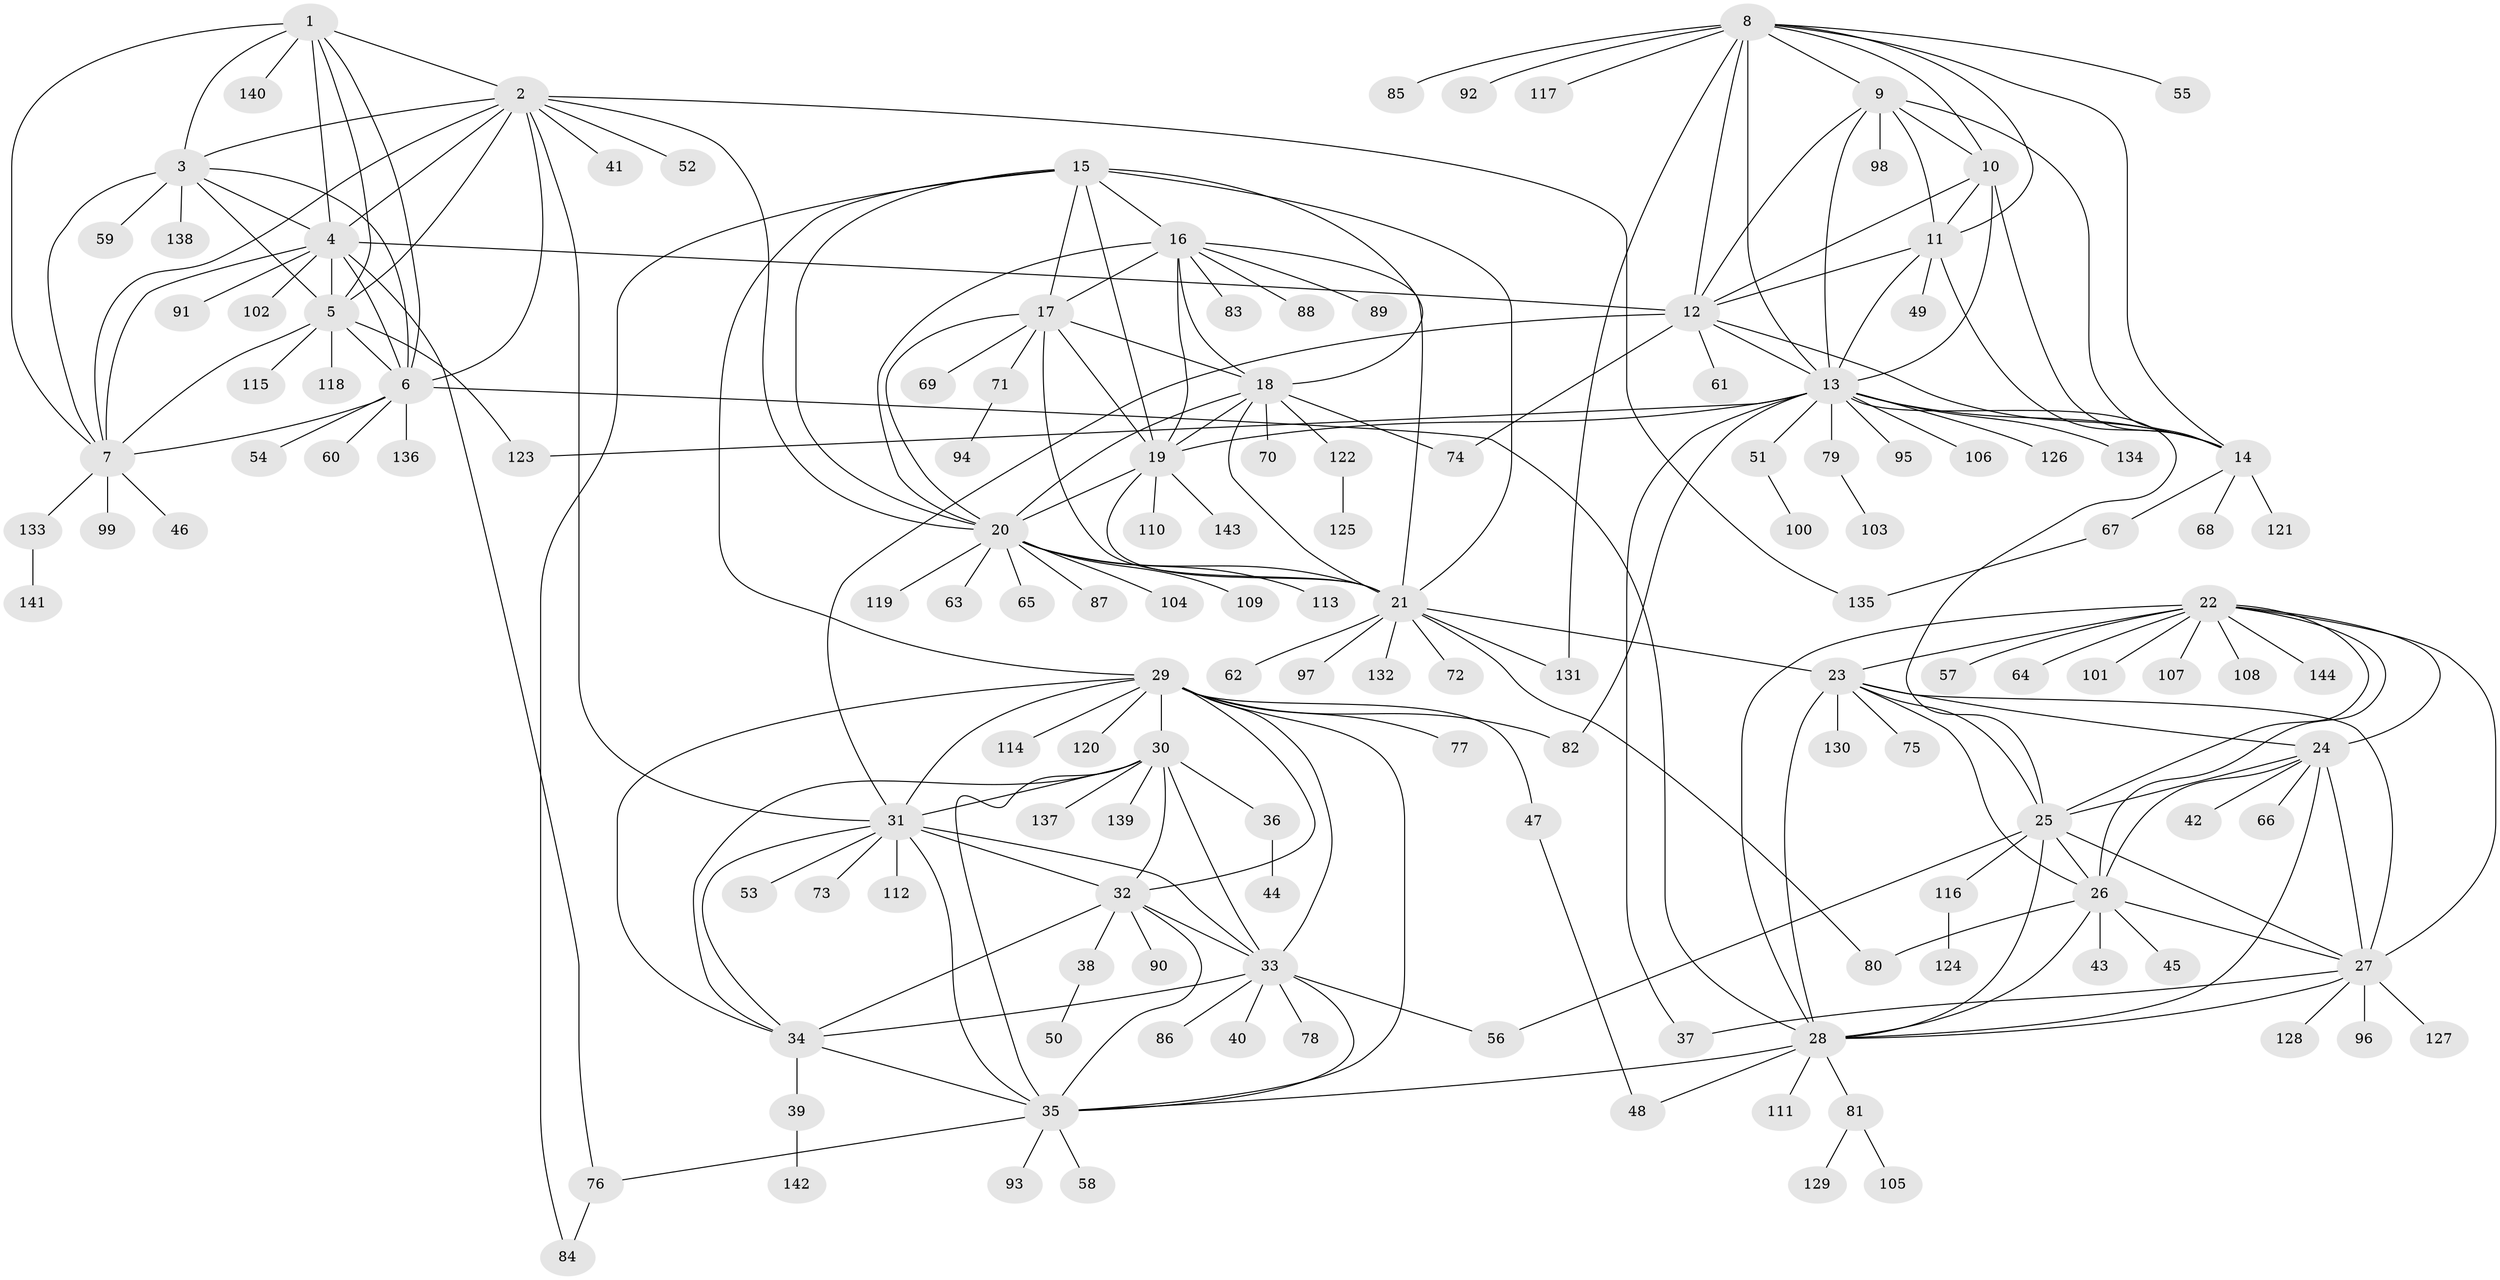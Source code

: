 // coarse degree distribution, {4: 0.027777777777777776, 3: 0.013888888888888888, 6: 0.013888888888888888, 5: 0.013888888888888888, 10: 0.013888888888888888, 11: 0.013888888888888888, 1: 0.8194444444444444, 14: 0.027777777777777776, 12: 0.013888888888888888, 13: 0.013888888888888888, 9: 0.013888888888888888, 2: 0.013888888888888888}
// Generated by graph-tools (version 1.1) at 2025/58/03/04/25 21:58:58]
// undirected, 144 vertices, 235 edges
graph export_dot {
graph [start="1"]
  node [color=gray90,style=filled];
  1;
  2;
  3;
  4;
  5;
  6;
  7;
  8;
  9;
  10;
  11;
  12;
  13;
  14;
  15;
  16;
  17;
  18;
  19;
  20;
  21;
  22;
  23;
  24;
  25;
  26;
  27;
  28;
  29;
  30;
  31;
  32;
  33;
  34;
  35;
  36;
  37;
  38;
  39;
  40;
  41;
  42;
  43;
  44;
  45;
  46;
  47;
  48;
  49;
  50;
  51;
  52;
  53;
  54;
  55;
  56;
  57;
  58;
  59;
  60;
  61;
  62;
  63;
  64;
  65;
  66;
  67;
  68;
  69;
  70;
  71;
  72;
  73;
  74;
  75;
  76;
  77;
  78;
  79;
  80;
  81;
  82;
  83;
  84;
  85;
  86;
  87;
  88;
  89;
  90;
  91;
  92;
  93;
  94;
  95;
  96;
  97;
  98;
  99;
  100;
  101;
  102;
  103;
  104;
  105;
  106;
  107;
  108;
  109;
  110;
  111;
  112;
  113;
  114;
  115;
  116;
  117;
  118;
  119;
  120;
  121;
  122;
  123;
  124;
  125;
  126;
  127;
  128;
  129;
  130;
  131;
  132;
  133;
  134;
  135;
  136;
  137;
  138;
  139;
  140;
  141;
  142;
  143;
  144;
  1 -- 2;
  1 -- 3;
  1 -- 4;
  1 -- 5;
  1 -- 6;
  1 -- 7;
  1 -- 140;
  2 -- 3;
  2 -- 4;
  2 -- 5;
  2 -- 6;
  2 -- 7;
  2 -- 20;
  2 -- 31;
  2 -- 41;
  2 -- 52;
  2 -- 135;
  3 -- 4;
  3 -- 5;
  3 -- 6;
  3 -- 7;
  3 -- 59;
  3 -- 138;
  4 -- 5;
  4 -- 6;
  4 -- 7;
  4 -- 12;
  4 -- 76;
  4 -- 91;
  4 -- 102;
  5 -- 6;
  5 -- 7;
  5 -- 115;
  5 -- 118;
  5 -- 123;
  6 -- 7;
  6 -- 28;
  6 -- 54;
  6 -- 60;
  6 -- 136;
  7 -- 46;
  7 -- 99;
  7 -- 133;
  8 -- 9;
  8 -- 10;
  8 -- 11;
  8 -- 12;
  8 -- 13;
  8 -- 14;
  8 -- 55;
  8 -- 85;
  8 -- 92;
  8 -- 117;
  8 -- 131;
  9 -- 10;
  9 -- 11;
  9 -- 12;
  9 -- 13;
  9 -- 14;
  9 -- 98;
  10 -- 11;
  10 -- 12;
  10 -- 13;
  10 -- 14;
  11 -- 12;
  11 -- 13;
  11 -- 14;
  11 -- 49;
  12 -- 13;
  12 -- 14;
  12 -- 31;
  12 -- 61;
  12 -- 74;
  13 -- 14;
  13 -- 19;
  13 -- 25;
  13 -- 37;
  13 -- 51;
  13 -- 79;
  13 -- 82;
  13 -- 95;
  13 -- 106;
  13 -- 123;
  13 -- 126;
  13 -- 134;
  14 -- 67;
  14 -- 68;
  14 -- 121;
  15 -- 16;
  15 -- 17;
  15 -- 18;
  15 -- 19;
  15 -- 20;
  15 -- 21;
  15 -- 29;
  15 -- 84;
  16 -- 17;
  16 -- 18;
  16 -- 19;
  16 -- 20;
  16 -- 21;
  16 -- 83;
  16 -- 88;
  16 -- 89;
  17 -- 18;
  17 -- 19;
  17 -- 20;
  17 -- 21;
  17 -- 69;
  17 -- 71;
  18 -- 19;
  18 -- 20;
  18 -- 21;
  18 -- 70;
  18 -- 74;
  18 -- 122;
  19 -- 20;
  19 -- 21;
  19 -- 110;
  19 -- 143;
  20 -- 21;
  20 -- 63;
  20 -- 65;
  20 -- 87;
  20 -- 104;
  20 -- 109;
  20 -- 113;
  20 -- 119;
  21 -- 23;
  21 -- 62;
  21 -- 72;
  21 -- 80;
  21 -- 97;
  21 -- 131;
  21 -- 132;
  22 -- 23;
  22 -- 24;
  22 -- 25;
  22 -- 26;
  22 -- 27;
  22 -- 28;
  22 -- 57;
  22 -- 64;
  22 -- 101;
  22 -- 107;
  22 -- 108;
  22 -- 144;
  23 -- 24;
  23 -- 25;
  23 -- 26;
  23 -- 27;
  23 -- 28;
  23 -- 75;
  23 -- 130;
  24 -- 25;
  24 -- 26;
  24 -- 27;
  24 -- 28;
  24 -- 42;
  24 -- 66;
  25 -- 26;
  25 -- 27;
  25 -- 28;
  25 -- 56;
  25 -- 116;
  26 -- 27;
  26 -- 28;
  26 -- 43;
  26 -- 45;
  26 -- 80;
  27 -- 28;
  27 -- 37;
  27 -- 96;
  27 -- 127;
  27 -- 128;
  28 -- 35;
  28 -- 48;
  28 -- 81;
  28 -- 111;
  29 -- 30;
  29 -- 31;
  29 -- 32;
  29 -- 33;
  29 -- 34;
  29 -- 35;
  29 -- 47;
  29 -- 77;
  29 -- 82;
  29 -- 114;
  29 -- 120;
  30 -- 31;
  30 -- 32;
  30 -- 33;
  30 -- 34;
  30 -- 35;
  30 -- 36;
  30 -- 137;
  30 -- 139;
  31 -- 32;
  31 -- 33;
  31 -- 34;
  31 -- 35;
  31 -- 53;
  31 -- 73;
  31 -- 112;
  32 -- 33;
  32 -- 34;
  32 -- 35;
  32 -- 38;
  32 -- 90;
  33 -- 34;
  33 -- 35;
  33 -- 40;
  33 -- 56;
  33 -- 78;
  33 -- 86;
  34 -- 35;
  34 -- 39;
  35 -- 58;
  35 -- 76;
  35 -- 93;
  36 -- 44;
  38 -- 50;
  39 -- 142;
  47 -- 48;
  51 -- 100;
  67 -- 135;
  71 -- 94;
  76 -- 84;
  79 -- 103;
  81 -- 105;
  81 -- 129;
  116 -- 124;
  122 -- 125;
  133 -- 141;
}
